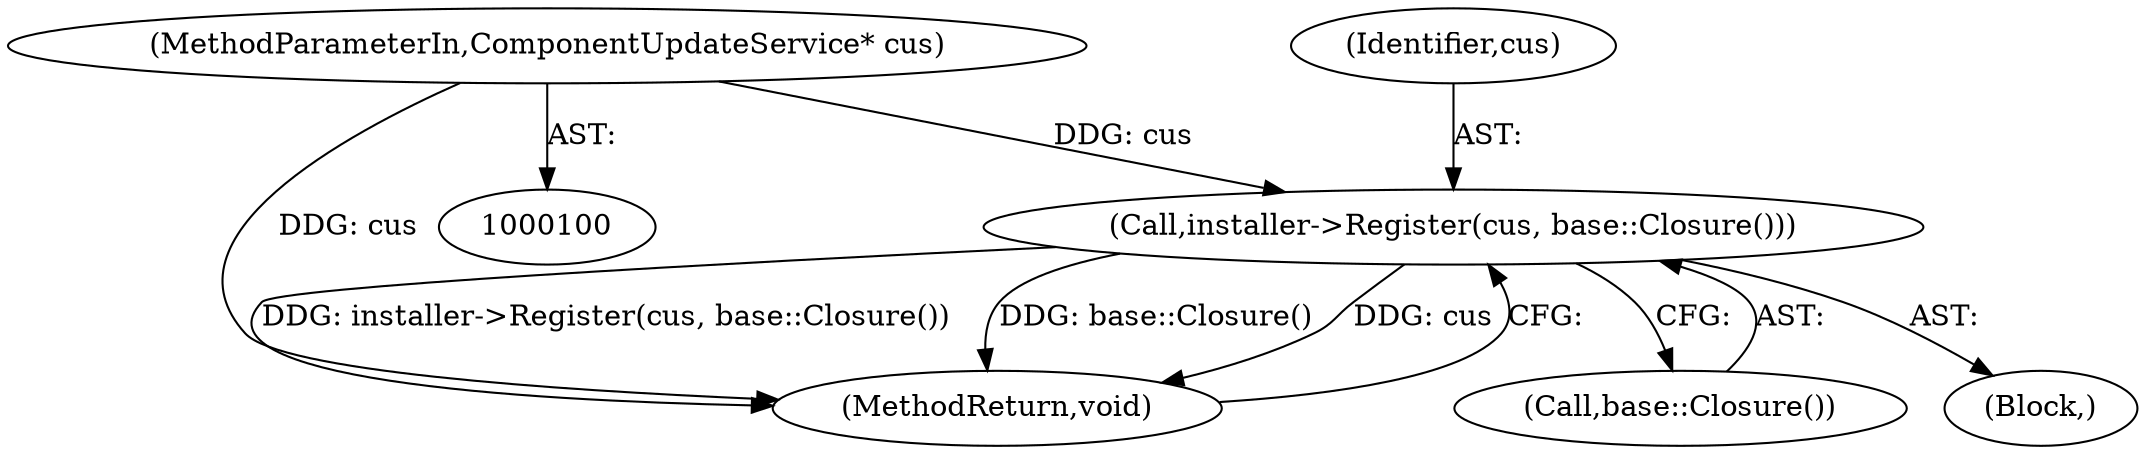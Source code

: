digraph "0_Chrome_3e5dae3b38fdb566fb2b7183e810b82eb3ce6f21@pointer" {
"1000101" [label="(MethodParameterIn,ComponentUpdateService* cus)"];
"1000225" [label="(Call,installer->Register(cus, base::Closure()))"];
"1000102" [label="(Block,)"];
"1000225" [label="(Call,installer->Register(cus, base::Closure()))"];
"1000226" [label="(Identifier,cus)"];
"1000101" [label="(MethodParameterIn,ComponentUpdateService* cus)"];
"1000228" [label="(MethodReturn,void)"];
"1000227" [label="(Call,base::Closure())"];
"1000101" -> "1000100"  [label="AST: "];
"1000101" -> "1000228"  [label="DDG: cus"];
"1000101" -> "1000225"  [label="DDG: cus"];
"1000225" -> "1000102"  [label="AST: "];
"1000225" -> "1000227"  [label="CFG: "];
"1000226" -> "1000225"  [label="AST: "];
"1000227" -> "1000225"  [label="AST: "];
"1000228" -> "1000225"  [label="CFG: "];
"1000225" -> "1000228"  [label="DDG: installer->Register(cus, base::Closure())"];
"1000225" -> "1000228"  [label="DDG: base::Closure()"];
"1000225" -> "1000228"  [label="DDG: cus"];
}
